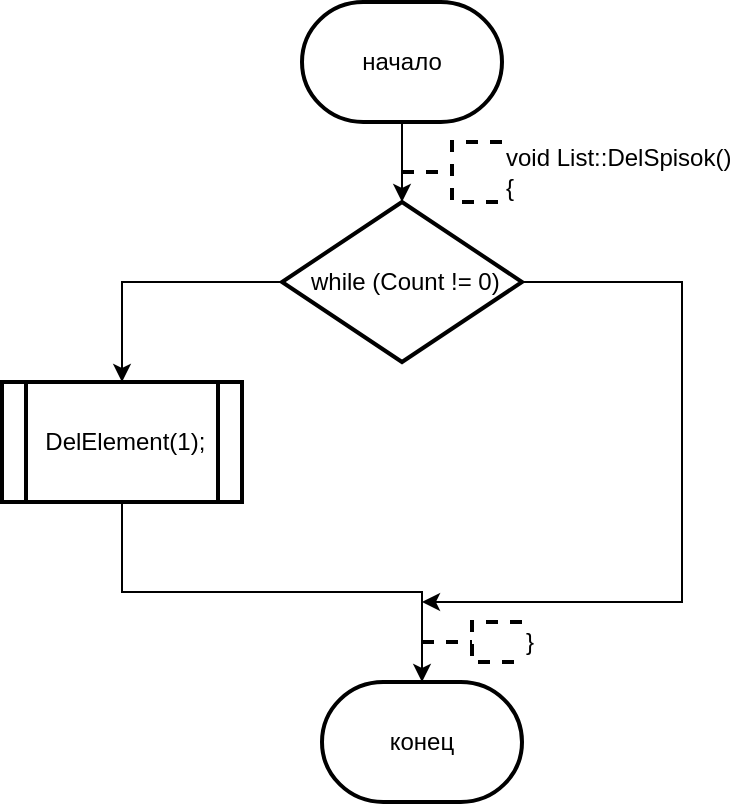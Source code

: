 <mxfile version="24.3.1" type="github">
  <diagram name="Страница — 1" id="AEoz5LGaJD6g7mLJhErE">
    <mxGraphModel dx="1050" dy="573" grid="1" gridSize="10" guides="1" tooltips="1" connect="1" arrows="1" fold="1" page="1" pageScale="1" pageWidth="827" pageHeight="1169" math="0" shadow="0">
      <root>
        <mxCell id="0" />
        <mxCell id="1" parent="0" />
        <mxCell id="L0slG6LNe0KPXTDKzQpS-5" value="" style="edgeStyle=orthogonalEdgeStyle;rounded=0;orthogonalLoop=1;jettySize=auto;html=1;" edge="1" parent="1" source="L0slG6LNe0KPXTDKzQpS-1" target="L0slG6LNe0KPXTDKzQpS-4">
          <mxGeometry relative="1" as="geometry" />
        </mxCell>
        <mxCell id="L0slG6LNe0KPXTDKzQpS-1" value="начало" style="strokeWidth=2;html=1;shape=mxgraph.flowchart.terminator;whiteSpace=wrap;" vertex="1" parent="1">
          <mxGeometry x="340" y="70" width="100" height="60" as="geometry" />
        </mxCell>
        <mxCell id="L0slG6LNe0KPXTDKzQpS-7" value="" style="edgeStyle=orthogonalEdgeStyle;rounded=0;orthogonalLoop=1;jettySize=auto;html=1;" edge="1" parent="1" source="L0slG6LNe0KPXTDKzQpS-4" target="L0slG6LNe0KPXTDKzQpS-6">
          <mxGeometry relative="1" as="geometry" />
        </mxCell>
        <mxCell id="L0slG6LNe0KPXTDKzQpS-11" style="edgeStyle=orthogonalEdgeStyle;rounded=0;orthogonalLoop=1;jettySize=auto;html=1;exitX=1;exitY=0.5;exitDx=0;exitDy=0;" edge="1" parent="1" source="L0slG6LNe0KPXTDKzQpS-4">
          <mxGeometry relative="1" as="geometry">
            <mxPoint x="400" y="370" as="targetPoint" />
            <Array as="points">
              <mxPoint x="530" y="210" />
              <mxPoint x="530" y="370" />
            </Array>
          </mxGeometry>
        </mxCell>
        <mxCell id="L0slG6LNe0KPXTDKzQpS-4" value="&amp;nbsp;while (Count != 0)" style="rhombus;whiteSpace=wrap;html=1;strokeWidth=2;" vertex="1" parent="1">
          <mxGeometry x="330" y="170" width="120" height="80" as="geometry" />
        </mxCell>
        <mxCell id="L0slG6LNe0KPXTDKzQpS-6" value="&amp;nbsp;DelElement(1);" style="shape=process;whiteSpace=wrap;html=1;backgroundOutline=1;strokeWidth=2;" vertex="1" parent="1">
          <mxGeometry x="190" y="260" width="120" height="60" as="geometry" />
        </mxCell>
        <mxCell id="L0slG6LNe0KPXTDKzQpS-8" value="конец" style="strokeWidth=2;html=1;shape=mxgraph.flowchart.terminator;whiteSpace=wrap;" vertex="1" parent="1">
          <mxGeometry x="350" y="410" width="100" height="60" as="geometry" />
        </mxCell>
        <mxCell id="L0slG6LNe0KPXTDKzQpS-9" style="edgeStyle=orthogonalEdgeStyle;rounded=0;orthogonalLoop=1;jettySize=auto;html=1;exitX=0.5;exitY=1;exitDx=0;exitDy=0;entryX=0.5;entryY=0;entryDx=0;entryDy=0;entryPerimeter=0;" edge="1" parent="1" source="L0slG6LNe0KPXTDKzQpS-6" target="L0slG6LNe0KPXTDKzQpS-8">
          <mxGeometry relative="1" as="geometry" />
        </mxCell>
        <mxCell id="L0slG6LNe0KPXTDKzQpS-13" value="}" style="strokeWidth=2;html=1;shape=mxgraph.flowchart.annotation_2;align=left;labelPosition=right;pointerEvents=1;dashed=1;" vertex="1" parent="1">
          <mxGeometry x="400" y="380" width="50" height="20" as="geometry" />
        </mxCell>
        <mxCell id="L0slG6LNe0KPXTDKzQpS-14" value="&lt;div&gt;void List::DelSpisok()&lt;/div&gt;&lt;div&gt;{&lt;/div&gt;" style="strokeWidth=2;html=1;shape=mxgraph.flowchart.annotation_2;align=left;labelPosition=right;pointerEvents=1;dashed=1;" vertex="1" parent="1">
          <mxGeometry x="390" y="140" width="50" height="30" as="geometry" />
        </mxCell>
      </root>
    </mxGraphModel>
  </diagram>
</mxfile>
